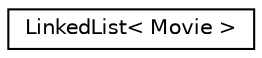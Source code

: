 digraph "Graphical Class Hierarchy"
{
  edge [fontname="Helvetica",fontsize="10",labelfontname="Helvetica",labelfontsize="10"];
  node [fontname="Helvetica",fontsize="10",shape=record];
  rankdir="LR";
  Node0 [label="LinkedList\< Movie \>",height=0.2,width=0.4,color="black", fillcolor="white", style="filled",URL="$classLinkedList.html"];
}
